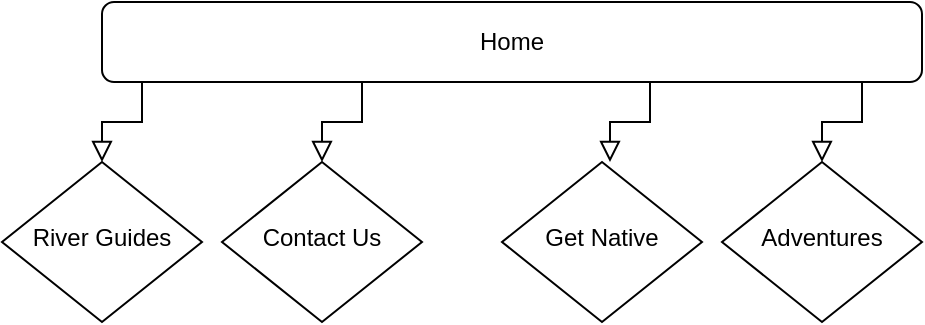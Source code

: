<mxfile version="12.9.3" type="device"><diagram id="C5RBs43oDa-KdzZeNtuy" name="Page-1"><mxGraphModel dx="868" dy="464" grid="1" gridSize="10" guides="1" tooltips="1" connect="1" arrows="1" fold="1" page="1" pageScale="1" pageWidth="827" pageHeight="1169" math="0" shadow="0"><root><mxCell id="WIyWlLk6GJQsqaUBKTNV-0"/><mxCell id="WIyWlLk6GJQsqaUBKTNV-1" parent="WIyWlLk6GJQsqaUBKTNV-0"/><mxCell id="WIyWlLk6GJQsqaUBKTNV-2" value="" style="rounded=0;html=1;jettySize=auto;orthogonalLoop=1;fontSize=11;endArrow=block;endFill=0;endSize=8;strokeWidth=1;shadow=0;labelBackgroundColor=none;edgeStyle=orthogonalEdgeStyle;" parent="WIyWlLk6GJQsqaUBKTNV-1" source="WIyWlLk6GJQsqaUBKTNV-3" target="WIyWlLk6GJQsqaUBKTNV-6" edge="1"><mxGeometry relative="1" as="geometry"><Array as="points"><mxPoint x="290" y="140"/><mxPoint x="270" y="140"/></Array></mxGeometry></mxCell><mxCell id="WIyWlLk6GJQsqaUBKTNV-3" value="Home" style="rounded=1;whiteSpace=wrap;html=1;fontSize=12;glass=0;strokeWidth=1;shadow=0;" parent="WIyWlLk6GJQsqaUBKTNV-1" vertex="1"><mxGeometry x="160" y="80" width="410" height="40" as="geometry"/></mxCell><mxCell id="WIyWlLk6GJQsqaUBKTNV-6" value="Contact Us" style="rhombus;whiteSpace=wrap;html=1;shadow=0;fontFamily=Helvetica;fontSize=12;align=center;strokeWidth=1;spacing=6;spacingTop=-4;" parent="WIyWlLk6GJQsqaUBKTNV-1" vertex="1"><mxGeometry x="220" y="160" width="100" height="80" as="geometry"/></mxCell><mxCell id="WIyWlLk6GJQsqaUBKTNV-10" value="River Guides" style="rhombus;whiteSpace=wrap;html=1;shadow=0;fontFamily=Helvetica;fontSize=12;align=center;strokeWidth=1;spacing=6;spacingTop=-4;" parent="WIyWlLk6GJQsqaUBKTNV-1" vertex="1"><mxGeometry x="110" y="160" width="100" height="80" as="geometry"/></mxCell><mxCell id="4hFTE5TIsCRO-zjem1li-0" value="Get Native" style="rhombus;whiteSpace=wrap;html=1;shadow=0;fontFamily=Helvetica;fontSize=12;align=center;strokeWidth=1;spacing=6;spacingTop=-4;" vertex="1" parent="WIyWlLk6GJQsqaUBKTNV-1"><mxGeometry x="360" y="160" width="100" height="80" as="geometry"/></mxCell><mxCell id="4hFTE5TIsCRO-zjem1li-1" value="Adventures" style="rhombus;whiteSpace=wrap;html=1;shadow=0;fontFamily=Helvetica;fontSize=12;align=center;strokeWidth=1;spacing=6;spacingTop=-4;" vertex="1" parent="WIyWlLk6GJQsqaUBKTNV-1"><mxGeometry x="470" y="160" width="100" height="80" as="geometry"/></mxCell><mxCell id="4hFTE5TIsCRO-zjem1li-2" value="" style="rounded=0;html=1;jettySize=auto;orthogonalLoop=1;fontSize=11;endArrow=block;endFill=0;endSize=8;strokeWidth=1;shadow=0;labelBackgroundColor=none;edgeStyle=orthogonalEdgeStyle;" edge="1" parent="WIyWlLk6GJQsqaUBKTNV-1"><mxGeometry relative="1" as="geometry"><mxPoint x="180" y="120" as="sourcePoint"/><mxPoint x="160" y="160" as="targetPoint"/><Array as="points"><mxPoint x="180" y="140"/><mxPoint x="160" y="140"/></Array></mxGeometry></mxCell><mxCell id="4hFTE5TIsCRO-zjem1li-3" value="" style="rounded=0;html=1;jettySize=auto;orthogonalLoop=1;fontSize=11;endArrow=block;endFill=0;endSize=8;strokeWidth=1;shadow=0;labelBackgroundColor=none;edgeStyle=orthogonalEdgeStyle;" edge="1" parent="WIyWlLk6GJQsqaUBKTNV-1"><mxGeometry relative="1" as="geometry"><mxPoint x="434" y="120" as="sourcePoint"/><mxPoint x="414" y="160" as="targetPoint"/><Array as="points"><mxPoint x="434" y="140"/><mxPoint x="414" y="140"/></Array></mxGeometry></mxCell><mxCell id="4hFTE5TIsCRO-zjem1li-4" value="" style="rounded=0;html=1;jettySize=auto;orthogonalLoop=1;fontSize=11;endArrow=block;endFill=0;endSize=8;strokeWidth=1;shadow=0;labelBackgroundColor=none;edgeStyle=orthogonalEdgeStyle;" edge="1" parent="WIyWlLk6GJQsqaUBKTNV-1"><mxGeometry relative="1" as="geometry"><mxPoint x="540" y="120" as="sourcePoint"/><mxPoint x="520" y="160" as="targetPoint"/><Array as="points"><mxPoint x="540" y="140"/><mxPoint x="520" y="140"/></Array></mxGeometry></mxCell></root></mxGraphModel></diagram></mxfile>